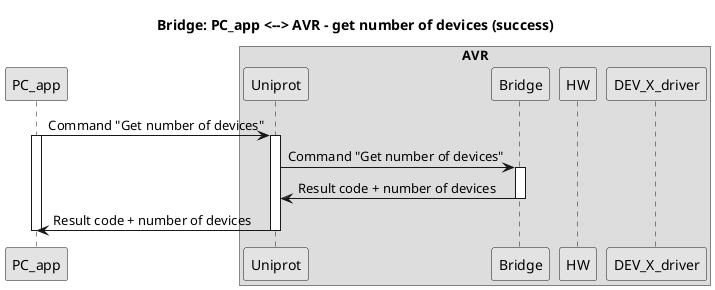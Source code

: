 @startuml

skinparam monochrome true

 title Bridge: PC_app <--> AVR - get number of devices (success)

participant PC_app 
box "AVR"
    participant Uniprot
    participant Bridge
    participant HW
    participant DEV_X_driver
end box


PC_app -> Uniprot: Command "Get number of devices"
activate PC_app

activate Uniprot
Uniprot -> Bridge: Command "Get number of devices"
activate Bridge


Bridge -> Uniprot: Result code + number of devices
deactivate Bridge

Uniprot -> PC_app: Result code + number of devices
deactivate Uniprot

deactivate PC_app
@enduml